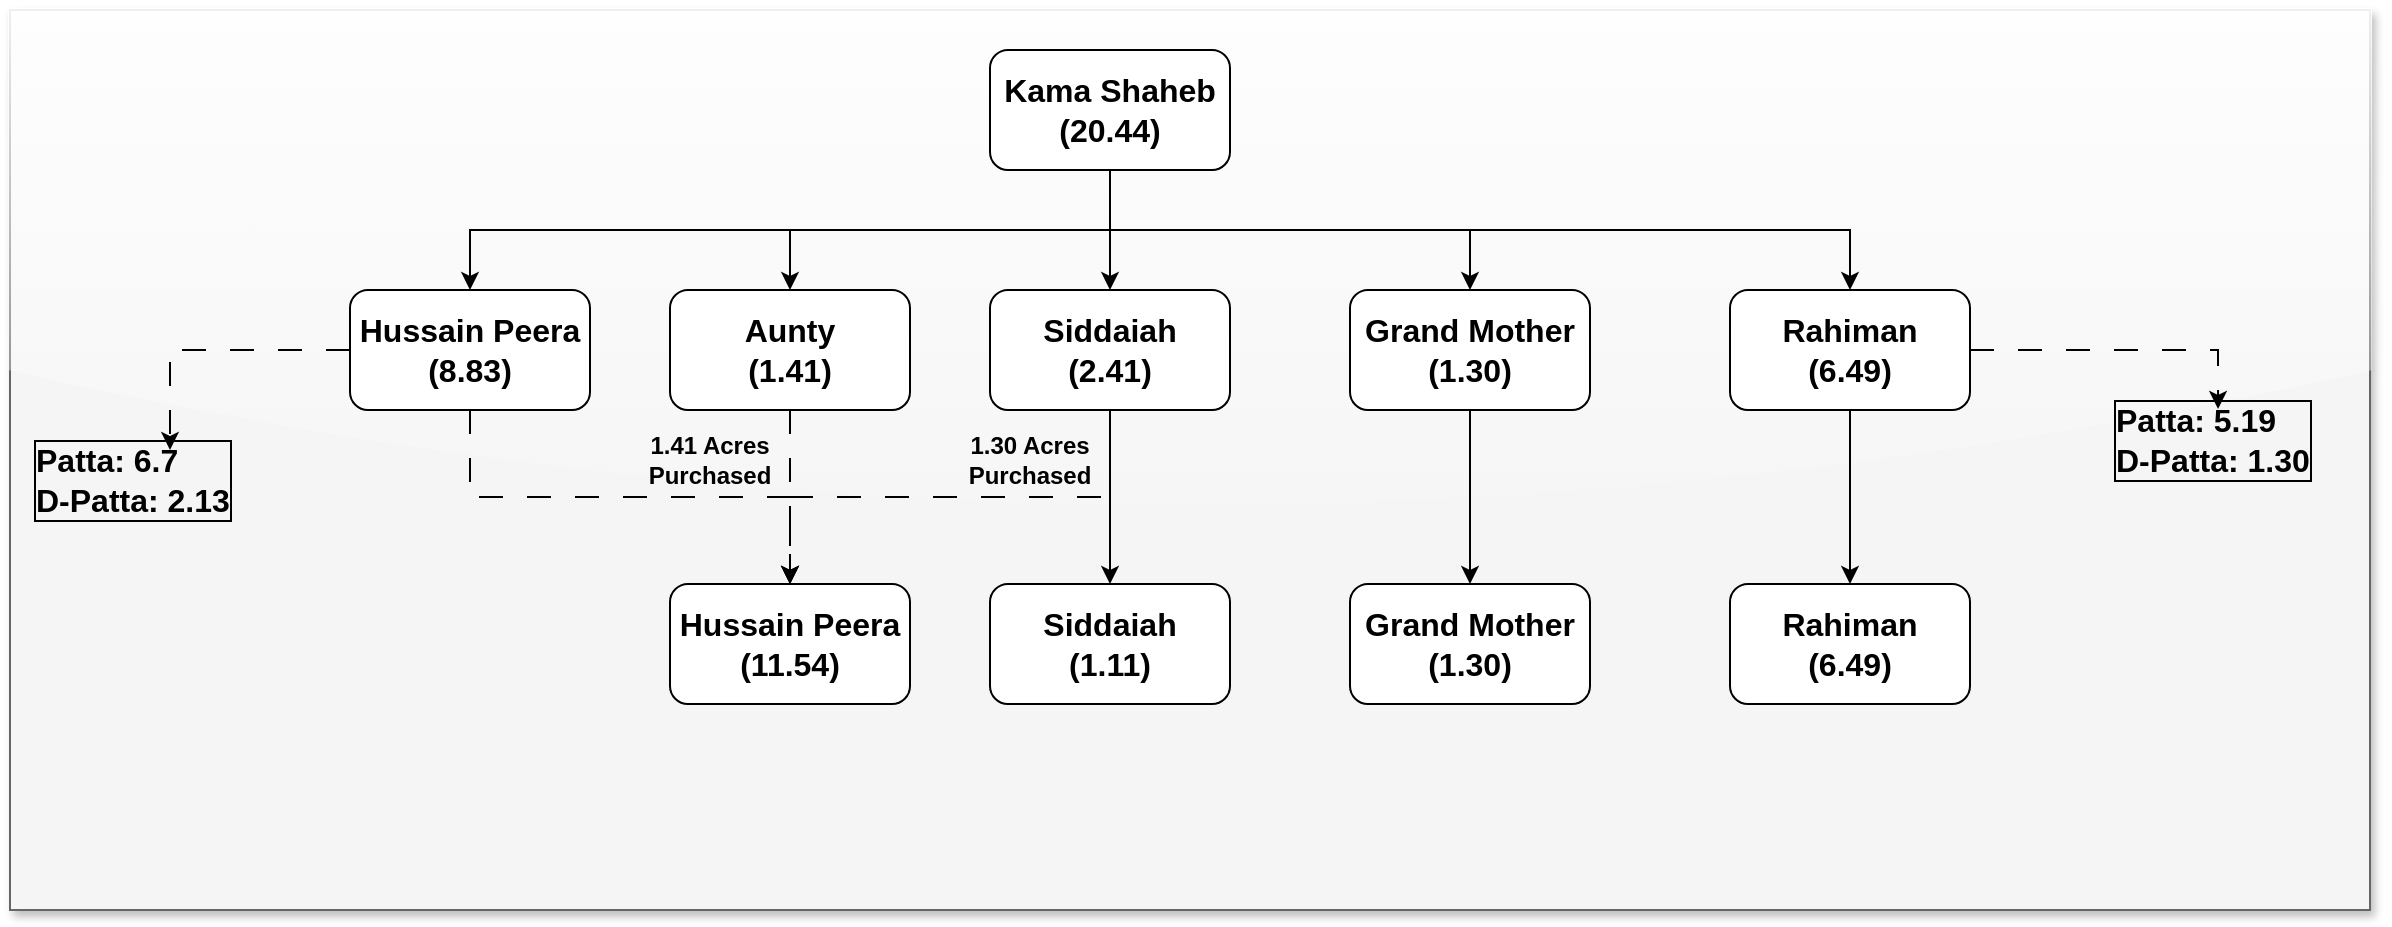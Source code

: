 <mxfile version="24.4.13" type="github">
  <diagram name="Page-1" id="wM5vTBgw53NvMh511tN3">
    <mxGraphModel dx="1804" dy="558" grid="1" gridSize="10" guides="1" tooltips="1" connect="1" arrows="1" fold="1" page="1" pageScale="1" pageWidth="850" pageHeight="1100" math="0" shadow="0">
      <root>
        <mxCell id="0" />
        <mxCell id="1" parent="0" />
        <mxCell id="yvkBnEVUl6gwgJNbP0M0-14" value="" style="rounded=0;whiteSpace=wrap;html=1;fillColor=#f5f5f5;strokeColor=#666666;fontColor=#333333;glass=1;shadow=1;" parent="1" vertex="1">
          <mxGeometry x="-130" y="20" width="1180" height="450" as="geometry" />
        </mxCell>
        <mxCell id="yvkBnEVUl6gwgJNbP0M0-16" style="edgeStyle=orthogonalEdgeStyle;rounded=0;orthogonalLoop=1;jettySize=auto;html=1;exitX=0.5;exitY=1;exitDx=0;exitDy=0;" parent="1" source="yvkBnEVUl6gwgJNbP0M0-1" target="yvkBnEVUl6gwgJNbP0M0-2" edge="1">
          <mxGeometry relative="1" as="geometry" />
        </mxCell>
        <mxCell id="yvkBnEVUl6gwgJNbP0M0-17" style="edgeStyle=orthogonalEdgeStyle;rounded=0;orthogonalLoop=1;jettySize=auto;html=1;exitX=0.5;exitY=1;exitDx=0;exitDy=0;" parent="1" source="yvkBnEVUl6gwgJNbP0M0-1" target="yvkBnEVUl6gwgJNbP0M0-6" edge="1">
          <mxGeometry relative="1" as="geometry" />
        </mxCell>
        <mxCell id="yvkBnEVUl6gwgJNbP0M0-18" style="edgeStyle=orthogonalEdgeStyle;rounded=0;orthogonalLoop=1;jettySize=auto;html=1;exitX=0.5;exitY=1;exitDx=0;exitDy=0;" parent="1" source="yvkBnEVUl6gwgJNbP0M0-1" target="yvkBnEVUl6gwgJNbP0M0-4" edge="1">
          <mxGeometry relative="1" as="geometry" />
        </mxCell>
        <mxCell id="yvkBnEVUl6gwgJNbP0M0-19" style="edgeStyle=orthogonalEdgeStyle;rounded=0;orthogonalLoop=1;jettySize=auto;html=1;exitX=0.5;exitY=1;exitDx=0;exitDy=0;" parent="1" source="yvkBnEVUl6gwgJNbP0M0-1" target="yvkBnEVUl6gwgJNbP0M0-3" edge="1">
          <mxGeometry relative="1" as="geometry" />
        </mxCell>
        <mxCell id="yvkBnEVUl6gwgJNbP0M0-20" style="edgeStyle=orthogonalEdgeStyle;rounded=0;orthogonalLoop=1;jettySize=auto;html=1;exitX=0.5;exitY=1;exitDx=0;exitDy=0;" parent="1" source="yvkBnEVUl6gwgJNbP0M0-1" target="yvkBnEVUl6gwgJNbP0M0-5" edge="1">
          <mxGeometry relative="1" as="geometry" />
        </mxCell>
        <mxCell id="yvkBnEVUl6gwgJNbP0M0-1" value="Kama Shaheb&lt;div style=&quot;font-size: 16px;&quot;&gt;(20.44)&lt;/div&gt;" style="rounded=1;whiteSpace=wrap;html=1;fontSize=16;fontStyle=1;" parent="1" vertex="1">
          <mxGeometry x="360" y="40" width="120" height="60" as="geometry" />
        </mxCell>
        <mxCell id="yvkBnEVUl6gwgJNbP0M0-21" style="edgeStyle=orthogonalEdgeStyle;rounded=0;orthogonalLoop=1;jettySize=auto;html=1;exitX=0.5;exitY=1;exitDx=0;exitDy=0;entryX=0.5;entryY=0;entryDx=0;entryDy=0;dashed=1;dashPattern=12 12;" parent="1" source="yvkBnEVUl6gwgJNbP0M0-2" target="yvkBnEVUl6gwgJNbP0M0-9" edge="1">
          <mxGeometry relative="1" as="geometry" />
        </mxCell>
        <mxCell id="vSyEHPA2a1pEyoxyhjJx-9" style="edgeStyle=orthogonalEdgeStyle;rounded=0;orthogonalLoop=1;jettySize=auto;html=1;exitX=0;exitY=0.5;exitDx=0;exitDy=0;dashed=1;dashPattern=12 12;strokeWidth=1;" edge="1" parent="1" source="yvkBnEVUl6gwgJNbP0M0-2" target="vSyEHPA2a1pEyoxyhjJx-7">
          <mxGeometry relative="1" as="geometry" />
        </mxCell>
        <mxCell id="yvkBnEVUl6gwgJNbP0M0-2" value="Hussain Peera&lt;div&gt;(8.83)&lt;/div&gt;" style="rounded=1;whiteSpace=wrap;html=1;fontSize=16;fontStyle=1" parent="1" vertex="1">
          <mxGeometry x="40" y="160" width="120" height="60" as="geometry" />
        </mxCell>
        <mxCell id="yvkBnEVUl6gwgJNbP0M0-27" style="edgeStyle=orthogonalEdgeStyle;rounded=0;orthogonalLoop=1;jettySize=auto;html=1;exitX=0.5;exitY=1;exitDx=0;exitDy=0;entryX=0.5;entryY=0;entryDx=0;entryDy=0;" parent="1" source="yvkBnEVUl6gwgJNbP0M0-3" target="yvkBnEVUl6gwgJNbP0M0-12" edge="1">
          <mxGeometry relative="1" as="geometry" />
        </mxCell>
        <mxCell id="yvkBnEVUl6gwgJNbP0M0-3" value="Rahiman&lt;div&gt;(6.49)&lt;/div&gt;" style="rounded=1;whiteSpace=wrap;html=1;fontSize=16;fontStyle=1" parent="1" vertex="1">
          <mxGeometry x="730" y="160" width="120" height="60" as="geometry" />
        </mxCell>
        <mxCell id="yvkBnEVUl6gwgJNbP0M0-25" style="edgeStyle=orthogonalEdgeStyle;rounded=0;orthogonalLoop=1;jettySize=auto;html=1;exitX=0.5;exitY=1;exitDx=0;exitDy=0;entryX=0.5;entryY=0;entryDx=0;entryDy=0;dashed=1;dashPattern=12 12;" parent="1" source="yvkBnEVUl6gwgJNbP0M0-4" target="yvkBnEVUl6gwgJNbP0M0-9" edge="1">
          <mxGeometry relative="1" as="geometry" />
        </mxCell>
        <mxCell id="yvkBnEVUl6gwgJNbP0M0-26" style="edgeStyle=orthogonalEdgeStyle;rounded=0;orthogonalLoop=1;jettySize=auto;html=1;exitX=0.5;exitY=1;exitDx=0;exitDy=0;entryX=0.5;entryY=0;entryDx=0;entryDy=0;" parent="1" source="yvkBnEVUl6gwgJNbP0M0-4" target="yvkBnEVUl6gwgJNbP0M0-11" edge="1">
          <mxGeometry relative="1" as="geometry" />
        </mxCell>
        <mxCell id="yvkBnEVUl6gwgJNbP0M0-4" value="Siddaiah&lt;div&gt;(2.41)&lt;/div&gt;" style="rounded=1;whiteSpace=wrap;html=1;fontSize=16;fontStyle=1" parent="1" vertex="1">
          <mxGeometry x="360" y="160" width="120" height="60" as="geometry" />
        </mxCell>
        <mxCell id="yvkBnEVUl6gwgJNbP0M0-28" style="edgeStyle=orthogonalEdgeStyle;rounded=0;orthogonalLoop=1;jettySize=auto;html=1;exitX=0.5;exitY=1;exitDx=0;exitDy=0;" parent="1" source="yvkBnEVUl6gwgJNbP0M0-5" target="yvkBnEVUl6gwgJNbP0M0-13" edge="1">
          <mxGeometry relative="1" as="geometry" />
        </mxCell>
        <mxCell id="yvkBnEVUl6gwgJNbP0M0-5" value="Grand Mother&lt;div&gt;(1.30)&lt;/div&gt;" style="rounded=1;whiteSpace=wrap;html=1;fontSize=16;fontStyle=1" parent="1" vertex="1">
          <mxGeometry x="540" y="160" width="120" height="60" as="geometry" />
        </mxCell>
        <mxCell id="yvkBnEVUl6gwgJNbP0M0-24" style="edgeStyle=orthogonalEdgeStyle;rounded=0;orthogonalLoop=1;jettySize=auto;html=1;exitX=0.5;exitY=1;exitDx=0;exitDy=0;entryX=0.5;entryY=0;entryDx=0;entryDy=0;dashed=1;dashPattern=12 12;" parent="1" source="yvkBnEVUl6gwgJNbP0M0-6" target="yvkBnEVUl6gwgJNbP0M0-9" edge="1">
          <mxGeometry relative="1" as="geometry" />
        </mxCell>
        <mxCell id="yvkBnEVUl6gwgJNbP0M0-6" value="Aunty&lt;div&gt;(1.41)&lt;/div&gt;" style="rounded=1;whiteSpace=wrap;html=1;fontSize=16;fontStyle=1" parent="1" vertex="1">
          <mxGeometry x="200" y="160" width="120" height="60" as="geometry" />
        </mxCell>
        <mxCell id="yvkBnEVUl6gwgJNbP0M0-9" value="Hussain Peera&lt;div&gt;(11.54)&lt;/div&gt;" style="rounded=1;whiteSpace=wrap;html=1;fontSize=16;fontStyle=1" parent="1" vertex="1">
          <mxGeometry x="200" y="307" width="120" height="60" as="geometry" />
        </mxCell>
        <mxCell id="yvkBnEVUl6gwgJNbP0M0-11" value="Siddaiah&lt;div&gt;(1.11)&lt;/div&gt;" style="rounded=1;whiteSpace=wrap;html=1;fontSize=16;fontStyle=1" parent="1" vertex="1">
          <mxGeometry x="360" y="307" width="120" height="60" as="geometry" />
        </mxCell>
        <mxCell id="yvkBnEVUl6gwgJNbP0M0-12" value="Rahiman&lt;div&gt;(6.49)&lt;/div&gt;" style="rounded=1;whiteSpace=wrap;html=1;fontSize=16;fontStyle=1" parent="1" vertex="1">
          <mxGeometry x="730" y="307" width="120" height="60" as="geometry" />
        </mxCell>
        <mxCell id="yvkBnEVUl6gwgJNbP0M0-13" value="Grand Mother&lt;div&gt;(1.30)&lt;/div&gt;" style="rounded=1;whiteSpace=wrap;html=1;fontSize=16;fontStyle=1" parent="1" vertex="1">
          <mxGeometry x="540" y="307" width="120" height="60" as="geometry" />
        </mxCell>
        <mxCell id="vSyEHPA2a1pEyoxyhjJx-1" value="1.30 Acres Purchased" style="text;html=1;align=center;verticalAlign=middle;whiteSpace=wrap;rounded=0;fontStyle=1" vertex="1" parent="1">
          <mxGeometry x="350" y="230" width="60" height="30" as="geometry" />
        </mxCell>
        <mxCell id="vSyEHPA2a1pEyoxyhjJx-7" value="Patta: 6.7&lt;div style=&quot;font-size: 16px;&quot;&gt;D-Patta: 2.13&lt;/div&gt;" style="text;html=1;align=left;verticalAlign=middle;whiteSpace=wrap;rounded=0;fontStyle=1;labelBackgroundColor=none;labelBorderColor=default;textShadow=0;fontSize=16;" vertex="1" parent="1">
          <mxGeometry x="-120" y="240" width="140" height="30" as="geometry" />
        </mxCell>
        <mxCell id="vSyEHPA2a1pEyoxyhjJx-8" value="Patta: 5.19&lt;div style=&quot;font-size: 16px;&quot;&gt;D-Patta: 1.30&lt;/div&gt;" style="text;html=1;align=left;verticalAlign=middle;whiteSpace=wrap;rounded=0;fontStyle=1;labelBackgroundColor=none;labelBorderColor=default;textShadow=0;fontSize=16;" vertex="1" parent="1">
          <mxGeometry x="920" y="220" width="140" height="30" as="geometry" />
        </mxCell>
        <mxCell id="vSyEHPA2a1pEyoxyhjJx-10" style="edgeStyle=orthogonalEdgeStyle;rounded=0;orthogonalLoop=1;jettySize=auto;html=1;exitX=1;exitY=0.5;exitDx=0;exitDy=0;entryX=0.386;entryY=-0.017;entryDx=0;entryDy=0;entryPerimeter=0;dashed=1;dashPattern=12 12;" edge="1" parent="1" source="yvkBnEVUl6gwgJNbP0M0-3" target="vSyEHPA2a1pEyoxyhjJx-8">
          <mxGeometry relative="1" as="geometry" />
        </mxCell>
        <mxCell id="vSyEHPA2a1pEyoxyhjJx-12" value="1.41 Acres Purchased" style="text;html=1;align=center;verticalAlign=middle;whiteSpace=wrap;rounded=0;fontStyle=1" vertex="1" parent="1">
          <mxGeometry x="190" y="230" width="60" height="30" as="geometry" />
        </mxCell>
      </root>
    </mxGraphModel>
  </diagram>
</mxfile>
